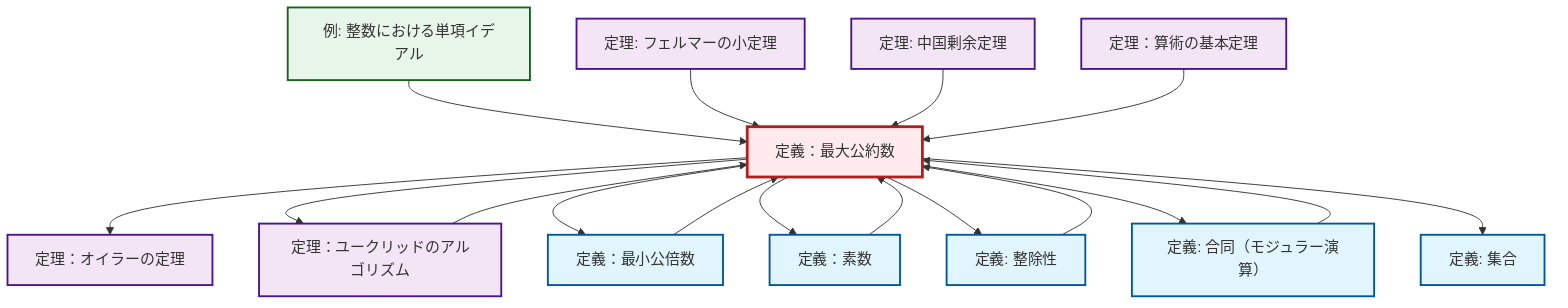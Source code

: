 graph TD
    classDef definition fill:#e1f5fe,stroke:#01579b,stroke-width:2px
    classDef theorem fill:#f3e5f5,stroke:#4a148c,stroke-width:2px
    classDef axiom fill:#fff3e0,stroke:#e65100,stroke-width:2px
    classDef example fill:#e8f5e9,stroke:#1b5e20,stroke-width:2px
    classDef current fill:#ffebee,stroke:#b71c1c,stroke-width:3px
    thm-fermat-little["定理: フェルマーの小定理"]:::theorem
    def-lcm["定義：最小公倍数"]:::definition
    ex-principal-ideal["例: 整数における単項イデアル"]:::example
    thm-chinese-remainder["定理: 中国剰余定理"]:::theorem
    def-set["定義: 集合"]:::definition
    thm-euclidean-algorithm["定理：ユークリッドのアルゴリズム"]:::theorem
    def-gcd["定義：最大公約数"]:::definition
    def-prime["定義：素数"]:::definition
    def-divisibility["定義: 整除性"]:::definition
    thm-euler["定理：オイラーの定理"]:::theorem
    thm-fundamental-arithmetic["定理：算術の基本定理"]:::theorem
    def-congruence["定義: 合同（モジュラー演算）"]:::definition
    ex-principal-ideal --> def-gcd
    thm-fermat-little --> def-gcd
    def-divisibility --> def-gcd
    def-gcd --> thm-euler
    thm-euclidean-algorithm --> def-gcd
    thm-chinese-remainder --> def-gcd
    thm-fundamental-arithmetic --> def-gcd
    def-gcd --> thm-euclidean-algorithm
    def-prime --> def-gcd
    def-gcd --> def-lcm
    def-congruence --> def-gcd
    def-gcd --> def-prime
    def-gcd --> def-divisibility
    def-lcm --> def-gcd
    def-gcd --> def-congruence
    def-gcd --> def-set
    class def-gcd current